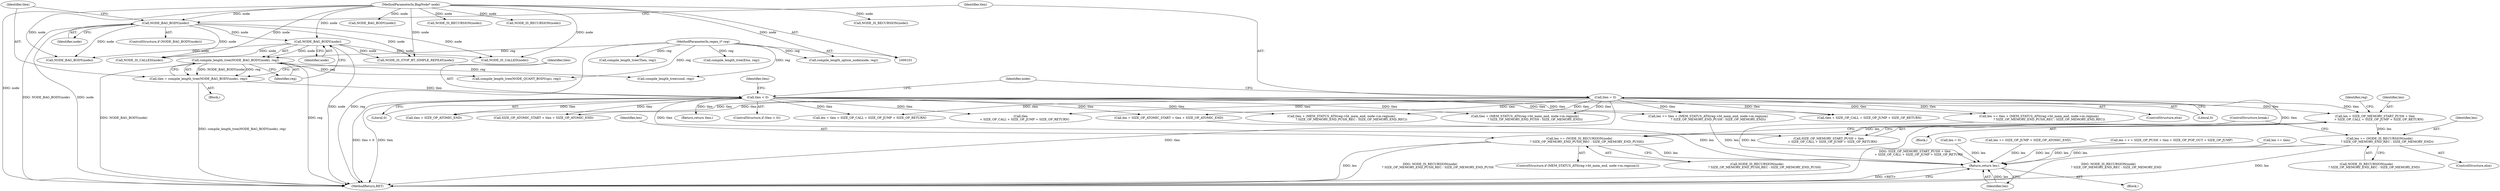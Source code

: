 digraph "0_oniguruma_c509265c5f6ae7264f7b8a8aae1cfa5fc59d108c_0@integer" {
"1000170" [label="(Call,len = SIZE_OP_MEMORY_START_PUSH + tlen\n        + SIZE_OP_CALL + SIZE_OP_JUMP + SIZE_OP_RETURN)"];
"1000128" [label="(Call,tlen < 0)"];
"1000121" [label="(Call,tlen = compile_length_tree(NODE_BAG_BODY(node), reg))"];
"1000123" [label="(Call,compile_length_tree(NODE_BAG_BODY(node), reg))"];
"1000124" [label="(Call,NODE_BAG_BODY(node))"];
"1000118" [label="(Call,NODE_BAG_BODY(node))"];
"1000102" [label="(MethodParameterIn,BagNode* node)"];
"1000103" [label="(MethodParameterIn,regex_t* reg)"];
"1000134" [label="(Call,tlen = 0)"];
"1000191" [label="(Call,len += (NODE_IS_RECURSION(node)\n                ? SIZE_OP_MEMORY_END_PUSH_REC : SIZE_OP_MEMORY_END_PUSH))"];
"1000413" [label="(Return,return len;)"];
"1000199" [label="(Call,len += (NODE_IS_RECURSION(node)\n                ? SIZE_OP_MEMORY_END_REC : SIZE_OP_MEMORY_END))"];
"1000133" [label="(ControlStructure,else)"];
"1000124" [label="(Call,NODE_BAG_BODY(node))"];
"1000414" [label="(Identifier,len)"];
"1000194" [label="(Call,NODE_IS_RECURSION(node))"];
"1000192" [label="(Identifier,len)"];
"1000409" [label="(Call,len = 0)"];
"1000114" [label="(Call,compile_length_option_node(node, reg))"];
"1000280" [label="(Call,compile_length_tree(NODE_QUANT_BODY(qn), reg))"];
"1000128" [label="(Call,tlen < 0)"];
"1000265" [label="(ControlStructure,break;)"];
"1000372" [label="(Call,compile_length_tree(Then, reg))"];
"1000329" [label="(Call,NODE_BAG_BODY(node))"];
"1000200" [label="(Identifier,len)"];
"1000134" [label="(Call,tlen = 0)"];
"1000184" [label="(Identifier,reg)"];
"1000123" [label="(Call,compile_length_tree(NODE_BAG_BODY(node), reg))"];
"1000118" [label="(Call,NODE_BAG_BODY(node))"];
"1000155" [label="(Call,len = tlen + SIZE_OP_CALL + SIZE_OP_JUMP + SIZE_OP_RETURN)"];
"1000125" [label="(Identifier,node)"];
"1000152" [label="(Call,NODE_IS_CALLED(node))"];
"1000119" [label="(Identifier,node)"];
"1000174" [label="(Call,tlen\n        + SIZE_OP_CALL + SIZE_OP_JUMP + SIZE_OP_RETURN)"];
"1000191" [label="(Call,len += (NODE_IS_RECURSION(node)\n                ? SIZE_OP_MEMORY_END_PUSH_REC : SIZE_OP_MEMORY_END_PUSH))"];
"1000120" [label="(Block,)"];
"1000251" [label="(Call,tlen + (MEM_STATUS_AT0(reg->bt_mem_end, node->m.regnum)\n                     ? SIZE_OP_MEMORY_END_PUSH : SIZE_OP_MEMORY_END))"];
"1000198" [label="(ControlStructure,else)"];
"1000129" [label="(Identifier,tlen)"];
"1000171" [label="(Identifier,len)"];
"1000214" [label="(Call,len += tlen + (MEM_STATUS_AT0(reg->bt_mem_end, node->m.regnum)\n                     ? SIZE_OP_MEMORY_END_PUSH_REC : SIZE_OP_MEMORY_END_REC))"];
"1000157" [label="(Call,tlen + SIZE_OP_CALL + SIZE_OP_JUMP + SIZE_OP_RETURN)"];
"1000127" [label="(ControlStructure,if (tlen < 0))"];
"1000415" [label="(MethodReturn,RET)"];
"1000126" [label="(Identifier,reg)"];
"1000130" [label="(Literal,0)"];
"1000395" [label="(Call,compile_length_tree(Else, reg))"];
"1000201" [label="(Call,NODE_IS_RECURSION(node)\n                ? SIZE_OP_MEMORY_END_REC : SIZE_OP_MEMORY_END)"];
"1000117" [label="(ControlStructure,if (NODE_BAG_BODY(node)))"];
"1000318" [label="(Call,SIZE_OP_ATOMIC_START + tlen + SIZE_OP_ATOMIC_END)"];
"1000249" [label="(Call,len += tlen + (MEM_STATUS_AT0(reg->bt_mem_end, node->m.regnum)\n                     ? SIZE_OP_MEMORY_END_PUSH : SIZE_OP_MEMORY_END))"];
"1000170" [label="(Call,len = SIZE_OP_MEMORY_START_PUSH + tlen\n        + SIZE_OP_CALL + SIZE_OP_JUMP + SIZE_OP_RETURN)"];
"1000103" [label="(MethodParameterIn,regex_t* reg)"];
"1000135" [label="(Identifier,tlen)"];
"1000121" [label="(Call,tlen = compile_length_tree(NODE_BAG_BODY(node), reg))"];
"1000413" [label="(Return,return len;)"];
"1000384" [label="(Call,len += SIZE_OP_JUMP + SIZE_OP_ATOMIC_END)"];
"1000139" [label="(Identifier,node)"];
"1000349" [label="(Call,compile_length_tree(cond, reg))"];
"1000102" [label="(MethodParameterIn,BagNode* node)"];
"1000276" [label="(Call,NODE_BAG_BODY(node))"];
"1000303" [label="(Call,len = v + SIZE_OP_PUSH + tlen + SIZE_OP_POP_OUT + SIZE_OP_JUMP)"];
"1000132" [label="(Identifier,tlen)"];
"1000268" [label="(Call,NODE_IS_STOP_BT_SIMPLE_REPEAT(node))"];
"1000122" [label="(Identifier,tlen)"];
"1000104" [label="(Block,)"];
"1000208" [label="(Call,NODE_IS_RECURSION(node))"];
"1000172" [label="(Call,SIZE_OP_MEMORY_START_PUSH + tlen\n        + SIZE_OP_CALL + SIZE_OP_JUMP + SIZE_OP_RETURN)"];
"1000216" [label="(Call,tlen + (MEM_STATUS_AT0(reg->bt_mem_end, node->m.regnum)\n                     ? SIZE_OP_MEMORY_END_PUSH_REC : SIZE_OP_MEMORY_END_REC))"];
"1000404" [label="(Call,len += tlen)"];
"1000202" [label="(Call,NODE_IS_RECURSION(node))"];
"1000131" [label="(Return,return tlen;)"];
"1000316" [label="(Call,len = SIZE_OP_ATOMIC_START + tlen + SIZE_OP_ATOMIC_END)"];
"1000167" [label="(Call,NODE_IS_CALLED(node))"];
"1000181" [label="(ControlStructure,if (MEM_STATUS_AT0(reg->bt_mem_end, node->m.regnum)))"];
"1000193" [label="(Call,NODE_IS_RECURSION(node)\n                ? SIZE_OP_MEMORY_END_PUSH_REC : SIZE_OP_MEMORY_END_PUSH)"];
"1000199" [label="(Call,len += (NODE_IS_RECURSION(node)\n                ? SIZE_OP_MEMORY_END_REC : SIZE_OP_MEMORY_END))"];
"1000169" [label="(Block,)"];
"1000320" [label="(Call,tlen + SIZE_OP_ATOMIC_END)"];
"1000136" [label="(Literal,0)"];
"1000170" -> "1000169"  [label="AST: "];
"1000170" -> "1000172"  [label="CFG: "];
"1000171" -> "1000170"  [label="AST: "];
"1000172" -> "1000170"  [label="AST: "];
"1000184" -> "1000170"  [label="CFG: "];
"1000170" -> "1000415"  [label="DDG: SIZE_OP_MEMORY_START_PUSH + tlen\n        + SIZE_OP_CALL + SIZE_OP_JUMP + SIZE_OP_RETURN"];
"1000128" -> "1000170"  [label="DDG: tlen"];
"1000134" -> "1000170"  [label="DDG: tlen"];
"1000170" -> "1000191"  [label="DDG: len"];
"1000170" -> "1000199"  [label="DDG: len"];
"1000128" -> "1000127"  [label="AST: "];
"1000128" -> "1000130"  [label="CFG: "];
"1000129" -> "1000128"  [label="AST: "];
"1000130" -> "1000128"  [label="AST: "];
"1000132" -> "1000128"  [label="CFG: "];
"1000139" -> "1000128"  [label="CFG: "];
"1000128" -> "1000415"  [label="DDG: tlen"];
"1000128" -> "1000415"  [label="DDG: tlen < 0"];
"1000121" -> "1000128"  [label="DDG: tlen"];
"1000128" -> "1000131"  [label="DDG: tlen"];
"1000128" -> "1000155"  [label="DDG: tlen"];
"1000128" -> "1000157"  [label="DDG: tlen"];
"1000128" -> "1000172"  [label="DDG: tlen"];
"1000128" -> "1000174"  [label="DDG: tlen"];
"1000128" -> "1000214"  [label="DDG: tlen"];
"1000128" -> "1000216"  [label="DDG: tlen"];
"1000128" -> "1000249"  [label="DDG: tlen"];
"1000128" -> "1000251"  [label="DDG: tlen"];
"1000128" -> "1000316"  [label="DDG: tlen"];
"1000128" -> "1000318"  [label="DDG: tlen"];
"1000128" -> "1000320"  [label="DDG: tlen"];
"1000121" -> "1000120"  [label="AST: "];
"1000121" -> "1000123"  [label="CFG: "];
"1000122" -> "1000121"  [label="AST: "];
"1000123" -> "1000121"  [label="AST: "];
"1000129" -> "1000121"  [label="CFG: "];
"1000121" -> "1000415"  [label="DDG: compile_length_tree(NODE_BAG_BODY(node), reg)"];
"1000123" -> "1000121"  [label="DDG: NODE_BAG_BODY(node)"];
"1000123" -> "1000121"  [label="DDG: reg"];
"1000123" -> "1000126"  [label="CFG: "];
"1000124" -> "1000123"  [label="AST: "];
"1000126" -> "1000123"  [label="AST: "];
"1000123" -> "1000415"  [label="DDG: reg"];
"1000123" -> "1000415"  [label="DDG: NODE_BAG_BODY(node)"];
"1000124" -> "1000123"  [label="DDG: node"];
"1000103" -> "1000123"  [label="DDG: reg"];
"1000123" -> "1000280"  [label="DDG: reg"];
"1000123" -> "1000349"  [label="DDG: reg"];
"1000124" -> "1000125"  [label="CFG: "];
"1000125" -> "1000124"  [label="AST: "];
"1000126" -> "1000124"  [label="CFG: "];
"1000124" -> "1000415"  [label="DDG: node"];
"1000118" -> "1000124"  [label="DDG: node"];
"1000102" -> "1000124"  [label="DDG: node"];
"1000124" -> "1000152"  [label="DDG: node"];
"1000124" -> "1000167"  [label="DDG: node"];
"1000124" -> "1000268"  [label="DDG: node"];
"1000124" -> "1000329"  [label="DDG: node"];
"1000118" -> "1000117"  [label="AST: "];
"1000118" -> "1000119"  [label="CFG: "];
"1000119" -> "1000118"  [label="AST: "];
"1000122" -> "1000118"  [label="CFG: "];
"1000135" -> "1000118"  [label="CFG: "];
"1000118" -> "1000415"  [label="DDG: NODE_BAG_BODY(node)"];
"1000118" -> "1000415"  [label="DDG: node"];
"1000102" -> "1000118"  [label="DDG: node"];
"1000118" -> "1000152"  [label="DDG: node"];
"1000118" -> "1000167"  [label="DDG: node"];
"1000118" -> "1000268"  [label="DDG: node"];
"1000118" -> "1000329"  [label="DDG: node"];
"1000102" -> "1000101"  [label="AST: "];
"1000102" -> "1000415"  [label="DDG: node"];
"1000102" -> "1000114"  [label="DDG: node"];
"1000102" -> "1000152"  [label="DDG: node"];
"1000102" -> "1000167"  [label="DDG: node"];
"1000102" -> "1000194"  [label="DDG: node"];
"1000102" -> "1000202"  [label="DDG: node"];
"1000102" -> "1000208"  [label="DDG: node"];
"1000102" -> "1000268"  [label="DDG: node"];
"1000102" -> "1000276"  [label="DDG: node"];
"1000102" -> "1000329"  [label="DDG: node"];
"1000103" -> "1000101"  [label="AST: "];
"1000103" -> "1000415"  [label="DDG: reg"];
"1000103" -> "1000114"  [label="DDG: reg"];
"1000103" -> "1000280"  [label="DDG: reg"];
"1000103" -> "1000349"  [label="DDG: reg"];
"1000103" -> "1000372"  [label="DDG: reg"];
"1000103" -> "1000395"  [label="DDG: reg"];
"1000134" -> "1000133"  [label="AST: "];
"1000134" -> "1000136"  [label="CFG: "];
"1000135" -> "1000134"  [label="AST: "];
"1000136" -> "1000134"  [label="AST: "];
"1000139" -> "1000134"  [label="CFG: "];
"1000134" -> "1000415"  [label="DDG: tlen"];
"1000134" -> "1000155"  [label="DDG: tlen"];
"1000134" -> "1000157"  [label="DDG: tlen"];
"1000134" -> "1000172"  [label="DDG: tlen"];
"1000134" -> "1000174"  [label="DDG: tlen"];
"1000134" -> "1000214"  [label="DDG: tlen"];
"1000134" -> "1000216"  [label="DDG: tlen"];
"1000134" -> "1000249"  [label="DDG: tlen"];
"1000134" -> "1000251"  [label="DDG: tlen"];
"1000134" -> "1000316"  [label="DDG: tlen"];
"1000134" -> "1000318"  [label="DDG: tlen"];
"1000134" -> "1000320"  [label="DDG: tlen"];
"1000191" -> "1000181"  [label="AST: "];
"1000191" -> "1000193"  [label="CFG: "];
"1000192" -> "1000191"  [label="AST: "];
"1000193" -> "1000191"  [label="AST: "];
"1000265" -> "1000191"  [label="CFG: "];
"1000191" -> "1000415"  [label="DDG: NODE_IS_RECURSION(node)\n                ? SIZE_OP_MEMORY_END_PUSH_REC : SIZE_OP_MEMORY_END_PUSH"];
"1000191" -> "1000415"  [label="DDG: len"];
"1000191" -> "1000413"  [label="DDG: len"];
"1000413" -> "1000104"  [label="AST: "];
"1000413" -> "1000414"  [label="CFG: "];
"1000414" -> "1000413"  [label="AST: "];
"1000415" -> "1000413"  [label="CFG: "];
"1000413" -> "1000415"  [label="DDG: <RET>"];
"1000414" -> "1000413"  [label="DDG: len"];
"1000404" -> "1000413"  [label="DDG: len"];
"1000303" -> "1000413"  [label="DDG: len"];
"1000199" -> "1000413"  [label="DDG: len"];
"1000409" -> "1000413"  [label="DDG: len"];
"1000214" -> "1000413"  [label="DDG: len"];
"1000249" -> "1000413"  [label="DDG: len"];
"1000384" -> "1000413"  [label="DDG: len"];
"1000316" -> "1000413"  [label="DDG: len"];
"1000199" -> "1000198"  [label="AST: "];
"1000199" -> "1000201"  [label="CFG: "];
"1000200" -> "1000199"  [label="AST: "];
"1000201" -> "1000199"  [label="AST: "];
"1000265" -> "1000199"  [label="CFG: "];
"1000199" -> "1000415"  [label="DDG: NODE_IS_RECURSION(node)\n                ? SIZE_OP_MEMORY_END_REC : SIZE_OP_MEMORY_END"];
"1000199" -> "1000415"  [label="DDG: len"];
}
